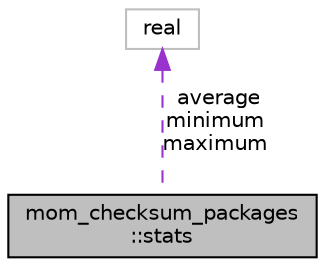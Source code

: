 digraph "mom_checksum_packages::stats"
{
 // INTERACTIVE_SVG=YES
 // LATEX_PDF_SIZE
  edge [fontname="Helvetica",fontsize="10",labelfontname="Helvetica",labelfontsize="10"];
  node [fontname="Helvetica",fontsize="10",shape=record];
  Node1 [label="mom_checksum_packages\l::stats",height=0.2,width=0.4,color="black", fillcolor="grey75", style="filled", fontcolor="black",tooltip="A type for storing statistica about a variable."];
  Node2 -> Node1 [dir="back",color="darkorchid3",fontsize="10",style="dashed",label=" average\nminimum\nmaximum" ,fontname="Helvetica"];
  Node2 [label="real",height=0.2,width=0.4,color="grey75", fillcolor="white", style="filled",tooltip=" "];
}
